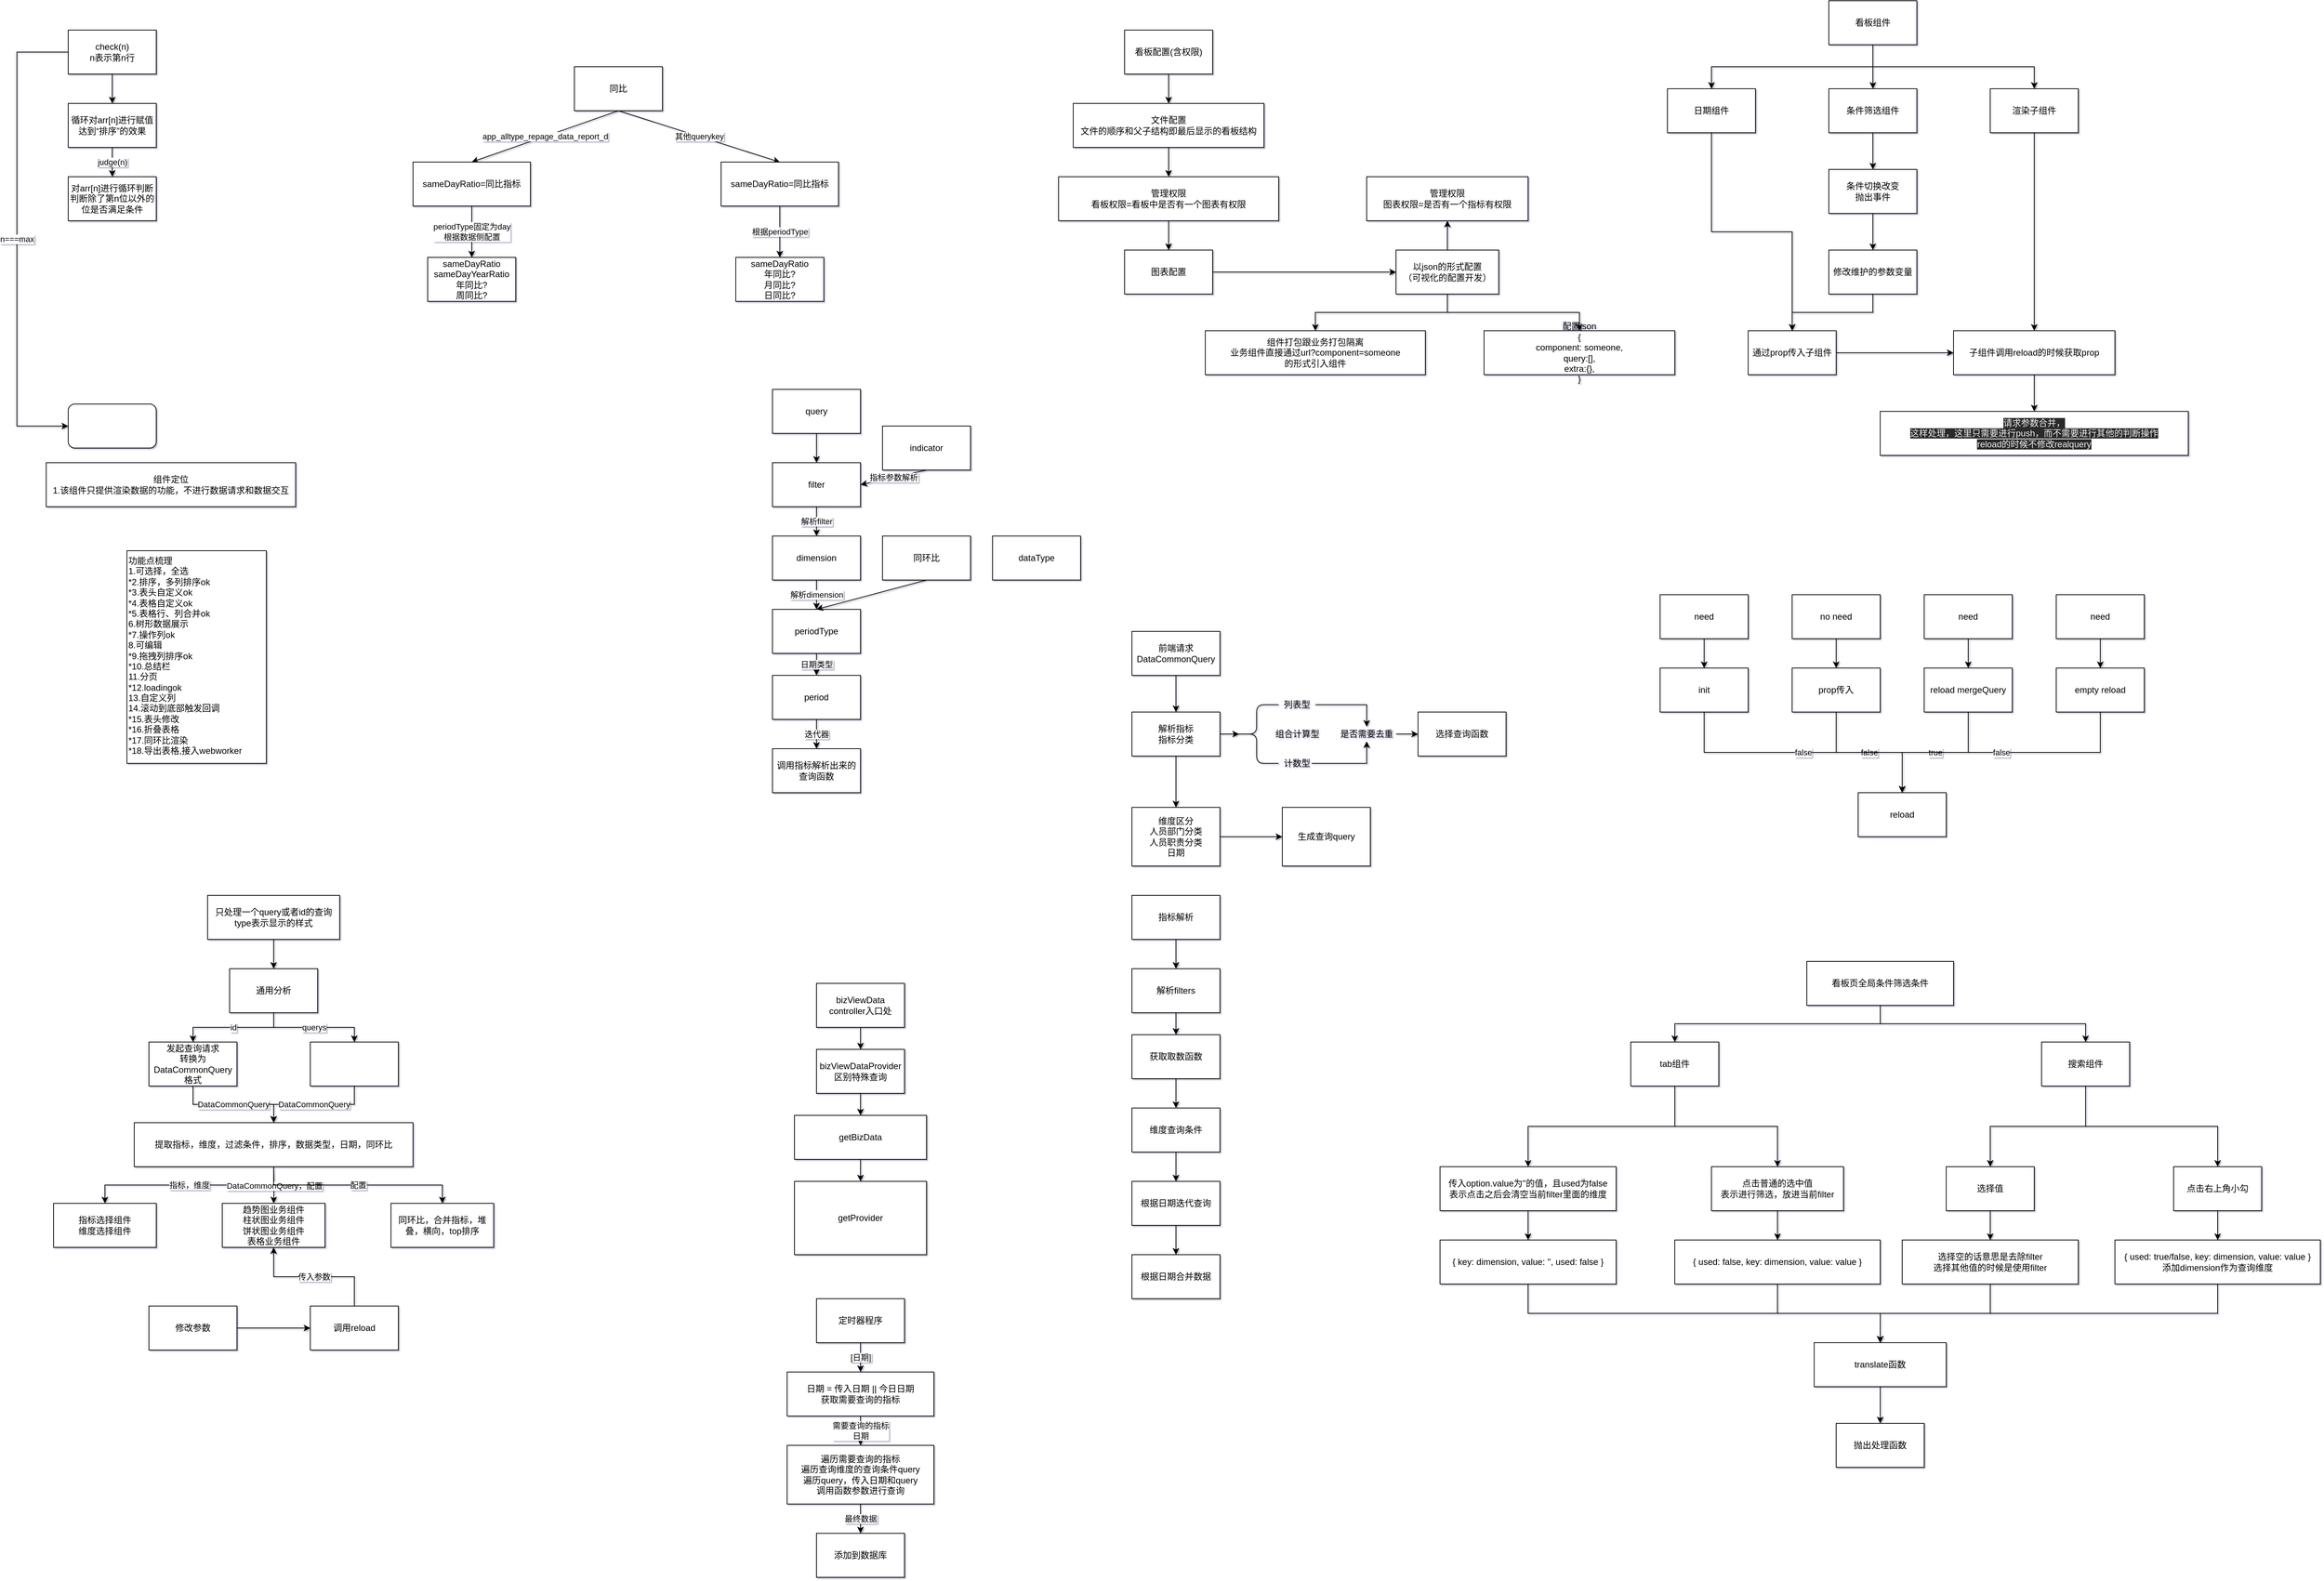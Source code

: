 <mxfile>
    <diagram id="XSrr3ilzR_BgVibGlaGw" name="第 1 页">
        <mxGraphModel dx="1051" dy="620" grid="1" gridSize="10" guides="1" tooltips="1" connect="1" arrows="1" fold="1" page="1" pageScale="1" pageWidth="3300" pageHeight="2339" math="0" shadow="1">
            <root>
                <mxCell id="0"/>
                <mxCell id="1" parent="0"/>
                <mxCell id="8" value="组件定位&lt;br&gt;1.该组件只提供渲染数据的功能，不进行数据请求和数据交互&lt;br&gt;" style="whiteSpace=wrap;html=1;" parent="1" vertex="1">
                    <mxGeometry x="120" y="680" width="340" height="60" as="geometry"/>
                </mxCell>
                <mxCell id="13" value="功能点梳理&lt;br&gt;1.可选择，全选&lt;br&gt;*2.排序，多列排序ok&lt;br&gt;*3.表头自定义ok&lt;br&gt;*4.表格自定义ok&lt;br&gt;*5.表格行、列合并ok&lt;br&gt;6.树形数据展示&lt;br&gt;*7.操作列ok&lt;br&gt;8.可编辑&lt;br&gt;*9.拖拽列排序ok&lt;br&gt;*10.总结栏&lt;br&gt;11.分页&lt;br&gt;*12.loadingok&lt;br&gt;13.自定义列&lt;br&gt;14.滚动到底部触发回调&lt;br&gt;*15.表头修改&lt;br&gt;*16.折叠表格&lt;br&gt;*17.同环比渲染&lt;br&gt;*18.导出表格,接入webworker" style="whiteSpace=wrap;html=1;align=left;verticalAlign=top;" parent="1" vertex="1">
                    <mxGeometry x="230" y="800" width="190" height="290" as="geometry"/>
                </mxCell>
                <mxCell id="52" style="edgeStyle=orthogonalEdgeStyle;rounded=0;orthogonalLoop=1;jettySize=auto;html=1;exitX=0.5;exitY=1;exitDx=0;exitDy=0;entryX=0.5;entryY=0;entryDx=0;entryDy=0;" parent="1" source="50" target="51" edge="1">
                    <mxGeometry relative="1" as="geometry"/>
                </mxCell>
                <mxCell id="54" style="edgeStyle=orthogonalEdgeStyle;rounded=0;orthogonalLoop=1;jettySize=auto;html=1;exitX=0.5;exitY=1;exitDx=0;exitDy=0;entryX=0.5;entryY=0;entryDx=0;entryDy=0;" parent="1" source="50" target="53" edge="1">
                    <mxGeometry relative="1" as="geometry"/>
                </mxCell>
                <mxCell id="50" value="看板页全局条件筛选条件" style="rounded=0;whiteSpace=wrap;html=1;" parent="1" vertex="1">
                    <mxGeometry x="2520" y="1360" width="200" height="60" as="geometry"/>
                </mxCell>
                <mxCell id="57" style="edgeStyle=orthogonalEdgeStyle;rounded=0;orthogonalLoop=1;jettySize=auto;html=1;exitX=0.5;exitY=1;exitDx=0;exitDy=0;" parent="1" source="51" target="55" edge="1">
                    <mxGeometry relative="1" as="geometry"/>
                </mxCell>
                <mxCell id="61" style="edgeStyle=orthogonalEdgeStyle;rounded=0;orthogonalLoop=1;jettySize=auto;html=1;exitX=0.5;exitY=1;exitDx=0;exitDy=0;entryX=0.5;entryY=0;entryDx=0;entryDy=0;" parent="1" source="51" target="60" edge="1">
                    <mxGeometry relative="1" as="geometry"/>
                </mxCell>
                <mxCell id="51" value="tab组件" style="rounded=0;whiteSpace=wrap;html=1;" parent="1" vertex="1">
                    <mxGeometry x="2280" y="1470" width="120" height="60" as="geometry"/>
                </mxCell>
                <mxCell id="79" style="edgeStyle=orthogonalEdgeStyle;rounded=0;orthogonalLoop=1;jettySize=auto;html=1;exitX=0.5;exitY=1;exitDx=0;exitDy=0;" parent="1" source="53" target="78" edge="1">
                    <mxGeometry relative="1" as="geometry"/>
                </mxCell>
                <mxCell id="85" style="edgeStyle=orthogonalEdgeStyle;rounded=0;orthogonalLoop=1;jettySize=auto;html=1;exitX=0.5;exitY=1;exitDx=0;exitDy=0;entryX=0.5;entryY=0;entryDx=0;entryDy=0;" parent="1" source="53" target="84" edge="1">
                    <mxGeometry relative="1" as="geometry"/>
                </mxCell>
                <mxCell id="53" value="搜索组件" style="rounded=0;whiteSpace=wrap;html=1;" parent="1" vertex="1">
                    <mxGeometry x="2840" y="1470" width="120" height="60" as="geometry"/>
                </mxCell>
                <mxCell id="59" style="edgeStyle=orthogonalEdgeStyle;rounded=0;orthogonalLoop=1;jettySize=auto;html=1;exitX=0.5;exitY=1;exitDx=0;exitDy=0;entryX=0.5;entryY=0;entryDx=0;entryDy=0;" parent="1" source="55" target="58" edge="1">
                    <mxGeometry relative="1" as="geometry"/>
                </mxCell>
                <mxCell id="55" value="传入option.value为''的值，且used为false&lt;br&gt;表示点击之后会清空当前filter里面的维度" style="rounded=0;whiteSpace=wrap;html=1;" parent="1" vertex="1">
                    <mxGeometry x="2020" y="1640" width="240" height="60" as="geometry"/>
                </mxCell>
                <mxCell id="68" style="edgeStyle=orthogonalEdgeStyle;rounded=0;orthogonalLoop=1;jettySize=auto;html=1;exitX=0.5;exitY=1;exitDx=0;exitDy=0;entryX=0.5;entryY=0;entryDx=0;entryDy=0;" parent="1" source="58" target="66" edge="1">
                    <mxGeometry relative="1" as="geometry"/>
                </mxCell>
                <mxCell id="58" value="{ key: dimension, value: '', used: false }" style="rounded=0;whiteSpace=wrap;html=1;" parent="1" vertex="1">
                    <mxGeometry x="2020" y="1740" width="240" height="60" as="geometry"/>
                </mxCell>
                <mxCell id="64" style="edgeStyle=orthogonalEdgeStyle;rounded=0;orthogonalLoop=1;jettySize=auto;html=1;exitX=0.5;exitY=1;exitDx=0;exitDy=0;entryX=0.5;entryY=0;entryDx=0;entryDy=0;" parent="1" source="60" target="63" edge="1">
                    <mxGeometry relative="1" as="geometry"/>
                </mxCell>
                <mxCell id="60" value="点击普通的选中值&lt;br&gt;表示进行筛选，放进当前filter" style="rounded=0;whiteSpace=wrap;html=1;" parent="1" vertex="1">
                    <mxGeometry x="2390" y="1640" width="180" height="60" as="geometry"/>
                </mxCell>
                <mxCell id="67" style="edgeStyle=orthogonalEdgeStyle;rounded=0;orthogonalLoop=1;jettySize=auto;html=1;exitX=0.5;exitY=1;exitDx=0;exitDy=0;entryX=0.5;entryY=0;entryDx=0;entryDy=0;" parent="1" source="63" target="66" edge="1">
                    <mxGeometry relative="1" as="geometry"/>
                </mxCell>
                <mxCell id="63" value="{ used: false, key: dimension, value: value }" style="rounded=0;whiteSpace=wrap;html=1;" parent="1" vertex="1">
                    <mxGeometry x="2340" y="1740" width="280" height="60" as="geometry"/>
                </mxCell>
                <mxCell id="70" style="edgeStyle=orthogonalEdgeStyle;rounded=0;orthogonalLoop=1;jettySize=auto;html=1;exitX=0.5;exitY=1;exitDx=0;exitDy=0;entryX=0.5;entryY=0;entryDx=0;entryDy=0;" parent="1" source="66" target="91" edge="1">
                    <mxGeometry relative="1" as="geometry">
                        <mxPoint x="2620.0" y="1980" as="targetPoint"/>
                    </mxGeometry>
                </mxCell>
                <mxCell id="66" value="translate函数" style="rounded=0;whiteSpace=wrap;html=1;" parent="1" vertex="1">
                    <mxGeometry x="2530" y="1880" width="180" height="60" as="geometry"/>
                </mxCell>
                <mxCell id="83" style="edgeStyle=orthogonalEdgeStyle;rounded=0;orthogonalLoop=1;jettySize=auto;html=1;exitX=0.5;exitY=1;exitDx=0;exitDy=0;entryX=0.5;entryY=0;entryDx=0;entryDy=0;" parent="1" source="78" target="80" edge="1">
                    <mxGeometry relative="1" as="geometry"/>
                </mxCell>
                <mxCell id="78" value="点击右上角小勾" style="rounded=0;whiteSpace=wrap;html=1;" parent="1" vertex="1">
                    <mxGeometry x="3020" y="1640" width="120" height="60" as="geometry"/>
                </mxCell>
                <mxCell id="82" style="edgeStyle=orthogonalEdgeStyle;rounded=0;orthogonalLoop=1;jettySize=auto;html=1;exitX=0.5;exitY=1;exitDx=0;exitDy=0;entryX=0.5;entryY=0;entryDx=0;entryDy=0;" parent="1" source="80" target="66" edge="1">
                    <mxGeometry relative="1" as="geometry"/>
                </mxCell>
                <mxCell id="80" value="{ used: true/false, key: dimension, value: value }&lt;br&gt;添加dimension作为查询维度" style="rounded=0;whiteSpace=wrap;html=1;" parent="1" vertex="1">
                    <mxGeometry x="2940" y="1740" width="280" height="60" as="geometry"/>
                </mxCell>
                <mxCell id="87" style="edgeStyle=orthogonalEdgeStyle;rounded=0;orthogonalLoop=1;jettySize=auto;html=1;exitX=0.5;exitY=1;exitDx=0;exitDy=0;entryX=0.5;entryY=0;entryDx=0;entryDy=0;" parent="1" source="84" target="86" edge="1">
                    <mxGeometry relative="1" as="geometry"/>
                </mxCell>
                <mxCell id="84" value="选择值" style="rounded=0;whiteSpace=wrap;html=1;" parent="1" vertex="1">
                    <mxGeometry x="2710" y="1640" width="120" height="60" as="geometry"/>
                </mxCell>
                <mxCell id="88" style="edgeStyle=orthogonalEdgeStyle;rounded=0;orthogonalLoop=1;jettySize=auto;html=1;exitX=0.5;exitY=1;exitDx=0;exitDy=0;entryX=0.5;entryY=0;entryDx=0;entryDy=0;" parent="1" source="86" target="66" edge="1">
                    <mxGeometry relative="1" as="geometry"/>
                </mxCell>
                <mxCell id="86" value="选择空的话意思是去除filter&lt;br&gt;选择其他值的时候是使用filter" style="rounded=0;whiteSpace=wrap;html=1;" parent="1" vertex="1">
                    <mxGeometry x="2650" y="1740" width="240" height="60" as="geometry"/>
                </mxCell>
                <mxCell id="91" value="抛出处理函数" style="rounded=0;whiteSpace=wrap;html=1;" parent="1" vertex="1">
                    <mxGeometry x="2560" y="1990" width="120" height="60" as="geometry"/>
                </mxCell>
                <mxCell id="94" style="edgeStyle=orthogonalEdgeStyle;rounded=0;orthogonalLoop=1;jettySize=auto;html=1;exitX=0.5;exitY=1;exitDx=0;exitDy=0;entryX=0.5;entryY=0;entryDx=0;entryDy=0;" parent="1" source="92" target="93" edge="1">
                    <mxGeometry relative="1" as="geometry"/>
                </mxCell>
                <mxCell id="96" style="edgeStyle=orthogonalEdgeStyle;rounded=0;orthogonalLoop=1;jettySize=auto;html=1;exitX=0.5;exitY=1;exitDx=0;exitDy=0;entryX=0.5;entryY=0;entryDx=0;entryDy=0;" parent="1" source="92" target="95" edge="1">
                    <mxGeometry relative="1" as="geometry"/>
                </mxCell>
                <mxCell id="98" style="edgeStyle=orthogonalEdgeStyle;rounded=0;orthogonalLoop=1;jettySize=auto;html=1;exitX=0.5;exitY=1;exitDx=0;exitDy=0;entryX=0.5;entryY=0;entryDx=0;entryDy=0;" parent="1" source="92" target="97" edge="1">
                    <mxGeometry relative="1" as="geometry"/>
                </mxCell>
                <mxCell id="92" value="看板组件" style="rounded=0;whiteSpace=wrap;html=1;" parent="1" vertex="1">
                    <mxGeometry x="2550" y="50" width="120" height="60" as="geometry"/>
                </mxCell>
                <mxCell id="100" style="edgeStyle=orthogonalEdgeStyle;rounded=0;orthogonalLoop=1;jettySize=auto;html=1;exitX=0.5;exitY=1;exitDx=0;exitDy=0;entryX=0.5;entryY=0;entryDx=0;entryDy=0;" parent="1" source="93" target="99" edge="1">
                    <mxGeometry relative="1" as="geometry"/>
                </mxCell>
                <mxCell id="93" value="条件筛选组件" style="rounded=0;whiteSpace=wrap;html=1;" parent="1" vertex="1">
                    <mxGeometry x="2550" y="170" width="120" height="60" as="geometry"/>
                </mxCell>
                <mxCell id="110" style="edgeStyle=orthogonalEdgeStyle;rounded=0;orthogonalLoop=1;jettySize=auto;html=1;exitX=0.5;exitY=1;exitDx=0;exitDy=0;entryX=0.5;entryY=0;entryDx=0;entryDy=0;" parent="1" source="95" target="109" edge="1">
                    <mxGeometry relative="1" as="geometry"/>
                </mxCell>
                <mxCell id="95" value="渲染子组件" style="rounded=0;whiteSpace=wrap;html=1;" parent="1" vertex="1">
                    <mxGeometry x="2770" y="170" width="120" height="60" as="geometry"/>
                </mxCell>
                <mxCell id="104" style="edgeStyle=orthogonalEdgeStyle;rounded=0;orthogonalLoop=1;jettySize=auto;html=1;exitX=0.5;exitY=1;exitDx=0;exitDy=0;entryX=0.5;entryY=0;entryDx=0;entryDy=0;" parent="1" source="97" target="103" edge="1">
                    <mxGeometry relative="1" as="geometry"/>
                </mxCell>
                <mxCell id="97" value="日期组件" style="rounded=0;whiteSpace=wrap;html=1;" parent="1" vertex="1">
                    <mxGeometry x="2330" y="170" width="120" height="60" as="geometry"/>
                </mxCell>
                <mxCell id="102" style="edgeStyle=orthogonalEdgeStyle;rounded=0;orthogonalLoop=1;jettySize=auto;html=1;exitX=0.5;exitY=1;exitDx=0;exitDy=0;entryX=0.5;entryY=0;entryDx=0;entryDy=0;" parent="1" source="99" target="101" edge="1">
                    <mxGeometry relative="1" as="geometry"/>
                </mxCell>
                <mxCell id="99" value="条件切换改变&lt;br&gt;抛出事件" style="rounded=0;whiteSpace=wrap;html=1;" parent="1" vertex="1">
                    <mxGeometry x="2550" y="280" width="120" height="60" as="geometry"/>
                </mxCell>
                <mxCell id="106" style="edgeStyle=orthogonalEdgeStyle;rounded=0;orthogonalLoop=1;jettySize=auto;html=1;exitX=0.5;exitY=1;exitDx=0;exitDy=0;" parent="1" source="101" target="103" edge="1">
                    <mxGeometry relative="1" as="geometry"/>
                </mxCell>
                <mxCell id="101" value="修改维护的参数变量&lt;br&gt;" style="rounded=0;whiteSpace=wrap;html=1;" parent="1" vertex="1">
                    <mxGeometry x="2550" y="390" width="120" height="60" as="geometry"/>
                </mxCell>
                <mxCell id="111" style="edgeStyle=orthogonalEdgeStyle;rounded=0;orthogonalLoop=1;jettySize=auto;html=1;exitX=1;exitY=0.5;exitDx=0;exitDy=0;entryX=0;entryY=0.5;entryDx=0;entryDy=0;" parent="1" source="103" target="109" edge="1">
                    <mxGeometry relative="1" as="geometry"/>
                </mxCell>
                <mxCell id="103" value="通过prop传入子组件" style="rounded=0;whiteSpace=wrap;html=1;" parent="1" vertex="1">
                    <mxGeometry x="2440" y="500" width="120" height="60" as="geometry"/>
                </mxCell>
                <mxCell id="113" style="edgeStyle=orthogonalEdgeStyle;rounded=0;orthogonalLoop=1;jettySize=auto;html=1;exitX=0.5;exitY=1;exitDx=0;exitDy=0;" parent="1" source="109" target="112" edge="1">
                    <mxGeometry relative="1" as="geometry"/>
                </mxCell>
                <mxCell id="109" value="子组件调用reload的时候获取prop" style="rounded=0;whiteSpace=wrap;html=1;" parent="1" vertex="1">
                    <mxGeometry x="2720" y="500" width="220" height="60" as="geometry"/>
                </mxCell>
                <mxCell id="112" value="&lt;span style=&quot;color: rgb(240 , 240 , 240) ; font-family: &amp;#34;helvetica&amp;#34; ; font-size: 12px ; font-style: normal ; font-weight: 400 ; letter-spacing: normal ; text-align: center ; text-indent: 0px ; text-transform: none ; word-spacing: 0px ; background-color: rgb(42 , 42 , 42) ; display: inline ; float: none&quot;&gt;请求参数合并，&lt;br&gt;这样处理，这里只需要进行push，而不需要进行其他的判断操作&lt;br&gt;reload的时候不修改realquery&lt;/span&gt;" style="rounded=0;whiteSpace=wrap;html=1;" parent="1" vertex="1">
                    <mxGeometry x="2620" y="610" width="420" height="60" as="geometry"/>
                </mxCell>
                <mxCell id="120" value="false" style="edgeStyle=orthogonalEdgeStyle;rounded=0;orthogonalLoop=1;jettySize=auto;html=1;exitX=0.5;exitY=1;exitDx=0;exitDy=0;entryX=0.5;entryY=0;entryDx=0;entryDy=0;" parent="1" source="114" target="118" edge="1">
                    <mxGeometry relative="1" as="geometry"/>
                </mxCell>
                <mxCell id="114" value="prop传入" style="rounded=0;whiteSpace=wrap;html=1;" parent="1" vertex="1">
                    <mxGeometry x="2500" y="960" width="120" height="60" as="geometry"/>
                </mxCell>
                <mxCell id="121" value="true" style="edgeStyle=orthogonalEdgeStyle;rounded=0;orthogonalLoop=1;jettySize=auto;html=1;exitX=0.5;exitY=1;exitDx=0;exitDy=0;entryX=0.5;entryY=0;entryDx=0;entryDy=0;" parent="1" source="115" target="118" edge="1">
                    <mxGeometry relative="1" as="geometry"/>
                </mxCell>
                <mxCell id="115" value="reload mergeQuery" style="rounded=0;whiteSpace=wrap;html=1;" parent="1" vertex="1">
                    <mxGeometry x="2680" y="960" width="120" height="60" as="geometry"/>
                </mxCell>
                <mxCell id="119" value="false" style="edgeStyle=orthogonalEdgeStyle;rounded=0;orthogonalLoop=1;jettySize=auto;html=1;exitX=0.5;exitY=1;exitDx=0;exitDy=0;entryX=0.5;entryY=0;entryDx=0;entryDy=0;" parent="1" source="116" target="118" edge="1">
                    <mxGeometry relative="1" as="geometry"/>
                </mxCell>
                <mxCell id="116" value="init" style="rounded=0;whiteSpace=wrap;html=1;" parent="1" vertex="1">
                    <mxGeometry x="2320" y="960" width="120" height="60" as="geometry"/>
                </mxCell>
                <mxCell id="122" value="false" style="edgeStyle=orthogonalEdgeStyle;rounded=0;orthogonalLoop=1;jettySize=auto;html=1;exitX=0.5;exitY=1;exitDx=0;exitDy=0;entryX=0.5;entryY=0;entryDx=0;entryDy=0;" parent="1" source="117" target="118" edge="1">
                    <mxGeometry relative="1" as="geometry"/>
                </mxCell>
                <mxCell id="117" value="empty reload" style="rounded=0;whiteSpace=wrap;html=1;" parent="1" vertex="1">
                    <mxGeometry x="2860" y="960" width="120" height="60" as="geometry"/>
                </mxCell>
                <mxCell id="118" value="reload" style="rounded=0;whiteSpace=wrap;html=1;" parent="1" vertex="1">
                    <mxGeometry x="2590" y="1130" width="120" height="60" as="geometry"/>
                </mxCell>
                <mxCell id="124" style="edgeStyle=orthogonalEdgeStyle;rounded=0;orthogonalLoop=1;jettySize=auto;html=1;exitX=0.5;exitY=1;exitDx=0;exitDy=0;entryX=0.5;entryY=0;entryDx=0;entryDy=0;" parent="1" source="123" target="116" edge="1">
                    <mxGeometry relative="1" as="geometry"/>
                </mxCell>
                <mxCell id="123" value="need" style="rounded=0;whiteSpace=wrap;html=1;" parent="1" vertex="1">
                    <mxGeometry x="2320" y="860" width="120" height="60" as="geometry"/>
                </mxCell>
                <mxCell id="126" style="edgeStyle=orthogonalEdgeStyle;rounded=0;orthogonalLoop=1;jettySize=auto;html=1;exitX=0.5;exitY=1;exitDx=0;exitDy=0;entryX=0.5;entryY=0;entryDx=0;entryDy=0;" parent="1" source="125" target="114" edge="1">
                    <mxGeometry relative="1" as="geometry"/>
                </mxCell>
                <mxCell id="125" value="no need" style="rounded=0;whiteSpace=wrap;html=1;" parent="1" vertex="1">
                    <mxGeometry x="2500" y="860" width="120" height="60" as="geometry"/>
                </mxCell>
                <mxCell id="128" style="edgeStyle=orthogonalEdgeStyle;rounded=0;orthogonalLoop=1;jettySize=auto;html=1;exitX=0.5;exitY=1;exitDx=0;exitDy=0;entryX=0.5;entryY=0;entryDx=0;entryDy=0;" parent="1" source="127" target="115" edge="1">
                    <mxGeometry relative="1" as="geometry"/>
                </mxCell>
                <mxCell id="127" value="need" style="rounded=0;whiteSpace=wrap;html=1;" parent="1" vertex="1">
                    <mxGeometry x="2680" y="860" width="120" height="60" as="geometry"/>
                </mxCell>
                <mxCell id="130" style="edgeStyle=orthogonalEdgeStyle;rounded=0;orthogonalLoop=1;jettySize=auto;html=1;exitX=0.5;exitY=1;exitDx=0;exitDy=0;entryX=0.5;entryY=0;entryDx=0;entryDy=0;" parent="1" source="129" target="117" edge="1">
                    <mxGeometry relative="1" as="geometry"/>
                </mxCell>
                <mxCell id="129" value="need" style="rounded=0;whiteSpace=wrap;html=1;" parent="1" vertex="1">
                    <mxGeometry x="2860" y="860" width="120" height="60" as="geometry"/>
                </mxCell>
                <mxCell id="137" value="n===max" style="edgeStyle=orthogonalEdgeStyle;rounded=0;orthogonalLoop=1;jettySize=auto;html=1;exitX=0;exitY=0.5;exitDx=0;exitDy=0;entryX=0;entryY=0.5;entryDx=0;entryDy=0;" parent="1" source="131" target="134" edge="1">
                    <mxGeometry relative="1" as="geometry">
                        <Array as="points">
                            <mxPoint x="80" y="120"/>
                            <mxPoint x="80" y="630"/>
                        </Array>
                    </mxGeometry>
                </mxCell>
                <mxCell id="138" style="edgeStyle=orthogonalEdgeStyle;rounded=0;orthogonalLoop=1;jettySize=auto;html=1;exitX=0.5;exitY=1;exitDx=0;exitDy=0;entryX=0.5;entryY=0;entryDx=0;entryDy=0;" parent="1" source="131" target="132" edge="1">
                    <mxGeometry relative="1" as="geometry"/>
                </mxCell>
                <mxCell id="131" value="check(n)&lt;br&gt;n表示第n行" style="rounded=0;whiteSpace=wrap;html=1;" parent="1" vertex="1">
                    <mxGeometry x="150" y="90" width="120" height="60" as="geometry"/>
                </mxCell>
                <mxCell id="141" value="judge(n)" style="edgeStyle=orthogonalEdgeStyle;rounded=0;orthogonalLoop=1;jettySize=auto;html=1;exitX=0.5;exitY=1;exitDx=0;exitDy=0;entryX=0.5;entryY=0;entryDx=0;entryDy=0;" parent="1" source="132" target="140" edge="1">
                    <mxGeometry relative="1" as="geometry"/>
                </mxCell>
                <mxCell id="132" value="循环对arr[n]进行赋值达到“排序”的效果" style="rounded=0;whiteSpace=wrap;html=1;" parent="1" vertex="1">
                    <mxGeometry x="150" y="190" width="120" height="60" as="geometry"/>
                </mxCell>
                <mxCell id="134" value="" style="rounded=1;whiteSpace=wrap;html=1;" parent="1" vertex="1">
                    <mxGeometry x="150" y="600" width="120" height="60" as="geometry"/>
                </mxCell>
                <mxCell id="140" value="对arr[n]进行循环判断&lt;br&gt;判断除了第n位以外的位是否满足条件" style="rounded=0;whiteSpace=wrap;html=1;" parent="1" vertex="1">
                    <mxGeometry x="150" y="290" width="120" height="60" as="geometry"/>
                </mxCell>
                <mxCell id="152" style="edgeStyle=orthogonalEdgeStyle;rounded=0;orthogonalLoop=1;jettySize=auto;html=1;exitX=0.5;exitY=1;exitDx=0;exitDy=0;entryX=0.5;entryY=0;entryDx=0;entryDy=0;" parent="1" source="150" target="151" edge="1">
                    <mxGeometry relative="1" as="geometry"/>
                </mxCell>
                <mxCell id="150" value="看板配置(含权限)" style="rounded=0;whiteSpace=wrap;html=1;" parent="1" vertex="1">
                    <mxGeometry x="1590" y="90" width="120" height="60" as="geometry"/>
                </mxCell>
                <mxCell id="154" style="edgeStyle=orthogonalEdgeStyle;rounded=0;orthogonalLoop=1;jettySize=auto;html=1;exitX=0.5;exitY=1;exitDx=0;exitDy=0;" parent="1" source="151" target="153" edge="1">
                    <mxGeometry relative="1" as="geometry"/>
                </mxCell>
                <mxCell id="151" value="文件配置&lt;br&gt;文件的顺序和父子结构即最后显示的看板结构" style="rounded=0;whiteSpace=wrap;html=1;" parent="1" vertex="1">
                    <mxGeometry x="1520" y="190" width="260" height="60" as="geometry"/>
                </mxCell>
                <mxCell id="157" style="edgeStyle=orthogonalEdgeStyle;rounded=0;orthogonalLoop=1;jettySize=auto;html=1;exitX=0.5;exitY=1;exitDx=0;exitDy=0;entryX=0.5;entryY=0;entryDx=0;entryDy=0;" parent="1" source="153" target="156" edge="1">
                    <mxGeometry relative="1" as="geometry"/>
                </mxCell>
                <mxCell id="153" value="管理权限&lt;br&gt;看板权限=看板中是否有一个图表有权限" style="rounded=0;whiteSpace=wrap;html=1;" parent="1" vertex="1">
                    <mxGeometry x="1500" y="290" width="300" height="60" as="geometry"/>
                </mxCell>
                <mxCell id="159" style="edgeStyle=orthogonalEdgeStyle;rounded=0;orthogonalLoop=1;jettySize=auto;html=1;exitX=1;exitY=0.5;exitDx=0;exitDy=0;entryX=0;entryY=0.5;entryDx=0;entryDy=0;" parent="1" source="156" target="158" edge="1">
                    <mxGeometry relative="1" as="geometry"/>
                </mxCell>
                <mxCell id="156" value="图表配置" style="rounded=0;whiteSpace=wrap;html=1;" parent="1" vertex="1">
                    <mxGeometry x="1590" y="390" width="120" height="60" as="geometry"/>
                </mxCell>
                <mxCell id="162" style="edgeStyle=orthogonalEdgeStyle;rounded=0;orthogonalLoop=1;jettySize=auto;html=1;exitX=0.5;exitY=0;exitDx=0;exitDy=0;entryX=0.5;entryY=1;entryDx=0;entryDy=0;" parent="1" source="158" target="161" edge="1">
                    <mxGeometry relative="1" as="geometry"/>
                </mxCell>
                <mxCell id="164" style="edgeStyle=orthogonalEdgeStyle;rounded=0;orthogonalLoop=1;jettySize=auto;html=1;exitX=0.5;exitY=1;exitDx=0;exitDy=0;entryX=0.5;entryY=0;entryDx=0;entryDy=0;" parent="1" source="158" target="163" edge="1">
                    <mxGeometry relative="1" as="geometry"/>
                </mxCell>
                <mxCell id="166" style="edgeStyle=orthogonalEdgeStyle;rounded=0;orthogonalLoop=1;jettySize=auto;html=1;exitX=0.5;exitY=1;exitDx=0;exitDy=0;entryX=0.5;entryY=0;entryDx=0;entryDy=0;" parent="1" source="158" target="165" edge="1">
                    <mxGeometry relative="1" as="geometry"/>
                </mxCell>
                <mxCell id="158" value="以json的形式配置&lt;br&gt;（可视化的配置开发）" style="rounded=0;whiteSpace=wrap;html=1;" parent="1" vertex="1">
                    <mxGeometry x="1960" y="390" width="140" height="60" as="geometry"/>
                </mxCell>
                <mxCell id="161" value="管理权限&lt;br&gt;图表权限=是否有一个指标有权限" style="rounded=0;whiteSpace=wrap;html=1;" parent="1" vertex="1">
                    <mxGeometry x="1920" y="290" width="220" height="60" as="geometry"/>
                </mxCell>
                <mxCell id="163" value="组件打包跟业务打包隔离&lt;br&gt;业务组件直接通过url?component=someone&lt;br&gt;的形式引入组件" style="rounded=0;whiteSpace=wrap;html=1;" parent="1" vertex="1">
                    <mxGeometry x="1700" y="500" width="300" height="60" as="geometry"/>
                </mxCell>
                <mxCell id="165" value="配置json&lt;br&gt;{&lt;br&gt;component: someone,&lt;br&gt;query:[],&lt;br&gt;extra:{},&lt;br&gt;}" style="rounded=0;whiteSpace=wrap;html=1;" parent="1" vertex="1">
                    <mxGeometry x="2080" y="500" width="260" height="60" as="geometry"/>
                </mxCell>
                <mxCell id="169" style="edgeStyle=orthogonalEdgeStyle;rounded=0;orthogonalLoop=1;jettySize=auto;html=1;exitX=0.5;exitY=1;exitDx=0;exitDy=0;entryX=0.5;entryY=0;entryDx=0;entryDy=0;" parent="1" source="167" target="168" edge="1">
                    <mxGeometry relative="1" as="geometry"/>
                </mxCell>
                <mxCell id="167" value="前端请求&lt;br&gt;DataCommonQuery" style="rounded=0;whiteSpace=wrap;html=1;" parent="1" vertex="1">
                    <mxGeometry x="1600" y="910" width="120" height="60" as="geometry"/>
                </mxCell>
                <mxCell id="171" style="edgeStyle=orthogonalEdgeStyle;rounded=0;orthogonalLoop=1;jettySize=auto;html=1;exitX=1;exitY=0.5;exitDx=0;exitDy=0;entryX=0.1;entryY=0.5;entryDx=0;entryDy=0;entryPerimeter=0;" parent="1" source="168" target="170" edge="1">
                    <mxGeometry relative="1" as="geometry"/>
                </mxCell>
                <mxCell id="186" style="edgeStyle=orthogonalEdgeStyle;rounded=0;orthogonalLoop=1;jettySize=auto;html=1;exitX=0.5;exitY=1;exitDx=0;exitDy=0;entryX=0.5;entryY=0;entryDx=0;entryDy=0;" parent="1" source="168" target="185" edge="1">
                    <mxGeometry relative="1" as="geometry"/>
                </mxCell>
                <mxCell id="168" value="解析指标&lt;br&gt;指标分类" style="rounded=0;whiteSpace=wrap;html=1;" parent="1" vertex="1">
                    <mxGeometry x="1600" y="1020" width="120" height="60" as="geometry"/>
                </mxCell>
                <mxCell id="170" value="" style="shape=curlyBracket;whiteSpace=wrap;html=1;rounded=1;" parent="1" vertex="1">
                    <mxGeometry x="1740" y="1010" width="60" height="80" as="geometry"/>
                </mxCell>
                <mxCell id="176" style="edgeStyle=orthogonalEdgeStyle;rounded=0;orthogonalLoop=1;jettySize=auto;html=1;exitX=1;exitY=0.5;exitDx=0;exitDy=0;entryX=0.5;entryY=0;entryDx=0;entryDy=0;" parent="1" source="172" target="175" edge="1">
                    <mxGeometry relative="1" as="geometry"/>
                </mxCell>
                <mxCell id="172" value="列表型" style="text;html=1;strokeColor=none;fillColor=none;align=center;verticalAlign=middle;whiteSpace=wrap;rounded=0;" parent="1" vertex="1">
                    <mxGeometry x="1800" y="1000" width="50" height="20" as="geometry"/>
                </mxCell>
                <mxCell id="177" style="edgeStyle=orthogonalEdgeStyle;rounded=0;orthogonalLoop=1;jettySize=auto;html=1;exitX=1;exitY=0.5;exitDx=0;exitDy=0;entryX=0.5;entryY=1;entryDx=0;entryDy=0;" parent="1" source="173" target="175" edge="1">
                    <mxGeometry relative="1" as="geometry"/>
                </mxCell>
                <mxCell id="173" value="计数型" style="text;html=1;strokeColor=none;fillColor=none;align=center;verticalAlign=middle;whiteSpace=wrap;rounded=0;" parent="1" vertex="1">
                    <mxGeometry x="1805" y="1080" width="40" height="20" as="geometry"/>
                </mxCell>
                <mxCell id="190" style="edgeStyle=orthogonalEdgeStyle;rounded=0;orthogonalLoop=1;jettySize=auto;html=1;exitX=1;exitY=0.5;exitDx=0;exitDy=0;entryX=0;entryY=0.5;entryDx=0;entryDy=0;" parent="1" source="175" target="189" edge="1">
                    <mxGeometry relative="1" as="geometry"/>
                </mxCell>
                <mxCell id="175" value="是否需要去重" style="text;html=1;strokeColor=none;fillColor=none;align=center;verticalAlign=middle;whiteSpace=wrap;rounded=0;" parent="1" vertex="1">
                    <mxGeometry x="1880" y="1040" width="80" height="20" as="geometry"/>
                </mxCell>
                <mxCell id="178" value="生成查询query" style="rounded=0;whiteSpace=wrap;html=1;" parent="1" vertex="1">
                    <mxGeometry x="1805" y="1150" width="120" height="80" as="geometry"/>
                </mxCell>
                <mxCell id="181" value="组合计算型" style="text;html=1;strokeColor=none;fillColor=none;align=center;verticalAlign=middle;whiteSpace=wrap;rounded=0;" parent="1" vertex="1">
                    <mxGeometry x="1792.5" y="1040" width="65" height="20" as="geometry"/>
                </mxCell>
                <mxCell id="187" style="edgeStyle=orthogonalEdgeStyle;rounded=0;orthogonalLoop=1;jettySize=auto;html=1;exitX=1;exitY=0.5;exitDx=0;exitDy=0;entryX=0;entryY=0.5;entryDx=0;entryDy=0;" parent="1" source="185" target="178" edge="1">
                    <mxGeometry relative="1" as="geometry"/>
                </mxCell>
                <mxCell id="185" value="维度区分&lt;br&gt;人员部门分类&lt;br&gt;人员职责分类&lt;br&gt;日期" style="rounded=0;whiteSpace=wrap;html=1;" parent="1" vertex="1">
                    <mxGeometry x="1600" y="1150" width="120" height="80" as="geometry"/>
                </mxCell>
                <mxCell id="189" value="选择查询函数" style="rounded=0;whiteSpace=wrap;html=1;" parent="1" vertex="1">
                    <mxGeometry x="1990" y="1020" width="120" height="60" as="geometry"/>
                </mxCell>
                <mxCell id="194" style="edgeStyle=orthogonalEdgeStyle;rounded=0;orthogonalLoop=1;jettySize=auto;html=1;exitX=0.5;exitY=1;exitDx=0;exitDy=0;entryX=0.5;entryY=0;entryDx=0;entryDy=0;" parent="1" source="191" target="193" edge="1">
                    <mxGeometry relative="1" as="geometry"/>
                </mxCell>
                <mxCell id="191" value="bizViewData&lt;br&gt;controller入口处" style="rounded=0;whiteSpace=wrap;html=1;" parent="1" vertex="1">
                    <mxGeometry x="1170" y="1390" width="120" height="60" as="geometry"/>
                </mxCell>
                <mxCell id="196" style="edgeStyle=orthogonalEdgeStyle;rounded=0;orthogonalLoop=1;jettySize=auto;html=1;exitX=0.5;exitY=1;exitDx=0;exitDy=0;entryX=0.5;entryY=0;entryDx=0;entryDy=0;" parent="1" source="193" target="195" edge="1">
                    <mxGeometry relative="1" as="geometry"/>
                </mxCell>
                <mxCell id="193" value="bizViewDataProvider&lt;br&gt;区别特殊查询" style="rounded=0;whiteSpace=wrap;html=1;" parent="1" vertex="1">
                    <mxGeometry x="1170" y="1480" width="120" height="60" as="geometry"/>
                </mxCell>
                <mxCell id="199" style="edgeStyle=orthogonalEdgeStyle;rounded=0;orthogonalLoop=1;jettySize=auto;html=1;exitX=0.5;exitY=1;exitDx=0;exitDy=0;entryX=0.5;entryY=0;entryDx=0;entryDy=0;" parent="1" source="195" target="198" edge="1">
                    <mxGeometry relative="1" as="geometry"/>
                </mxCell>
                <mxCell id="195" value="getBizData" style="rounded=0;whiteSpace=wrap;html=1;" parent="1" vertex="1">
                    <mxGeometry x="1140" y="1570" width="180" height="60" as="geometry"/>
                </mxCell>
                <mxCell id="198" value="&lt;span&gt;getProvider&lt;br&gt;&lt;/span&gt;" style="rounded=0;whiteSpace=wrap;html=1;" parent="1" vertex="1">
                    <mxGeometry x="1140" y="1660" width="180" height="100" as="geometry"/>
                </mxCell>
                <mxCell id="202" style="edgeStyle=orthogonalEdgeStyle;rounded=0;orthogonalLoop=1;jettySize=auto;html=1;exitX=0.5;exitY=1;exitDx=0;exitDy=0;entryX=0.5;entryY=0;entryDx=0;entryDy=0;" parent="1" source="200" target="201" edge="1">
                    <mxGeometry relative="1" as="geometry"/>
                </mxCell>
                <mxCell id="200" value="指标解析" style="rounded=0;whiteSpace=wrap;html=1;" parent="1" vertex="1">
                    <mxGeometry x="1600" y="1270" width="120" height="60" as="geometry"/>
                </mxCell>
                <mxCell id="204" style="edgeStyle=orthogonalEdgeStyle;rounded=0;orthogonalLoop=1;jettySize=auto;html=1;exitX=0.5;exitY=1;exitDx=0;exitDy=0;" parent="1" source="201" target="203" edge="1">
                    <mxGeometry relative="1" as="geometry"/>
                </mxCell>
                <mxCell id="201" value="解析filters" style="rounded=0;whiteSpace=wrap;html=1;" parent="1" vertex="1">
                    <mxGeometry x="1600" y="1370" width="120" height="60" as="geometry"/>
                </mxCell>
                <mxCell id="214" style="edgeStyle=orthogonalEdgeStyle;rounded=0;orthogonalLoop=1;jettySize=auto;html=1;exitX=0.5;exitY=1;exitDx=0;exitDy=0;entryX=0.5;entryY=0;entryDx=0;entryDy=0;" parent="1" source="203" target="213" edge="1">
                    <mxGeometry relative="1" as="geometry"/>
                </mxCell>
                <mxCell id="203" value="获取取数函数" style="rounded=0;whiteSpace=wrap;html=1;" parent="1" vertex="1">
                    <mxGeometry x="1600" y="1460" width="120" height="60" as="geometry"/>
                </mxCell>
                <mxCell id="209" style="edgeStyle=orthogonalEdgeStyle;rounded=0;orthogonalLoop=1;jettySize=auto;html=1;exitX=0.5;exitY=1;exitDx=0;exitDy=0;entryX=0.5;entryY=0;entryDx=0;entryDy=0;" parent="1" source="206" target="208" edge="1">
                    <mxGeometry relative="1" as="geometry"/>
                </mxCell>
                <mxCell id="206" value="根据日期迭代查询" style="rounded=0;whiteSpace=wrap;html=1;" parent="1" vertex="1">
                    <mxGeometry x="1600" y="1660" width="120" height="60" as="geometry"/>
                </mxCell>
                <mxCell id="208" value="根据日期合并数据" style="rounded=0;whiteSpace=wrap;html=1;" parent="1" vertex="1">
                    <mxGeometry x="1600" y="1760" width="120" height="60" as="geometry"/>
                </mxCell>
                <mxCell id="215" style="edgeStyle=orthogonalEdgeStyle;rounded=0;orthogonalLoop=1;jettySize=auto;html=1;exitX=0.5;exitY=1;exitDx=0;exitDy=0;entryX=0.5;entryY=0;entryDx=0;entryDy=0;" parent="1" source="213" target="206" edge="1">
                    <mxGeometry relative="1" as="geometry"/>
                </mxCell>
                <mxCell id="213" value="维度查询条件" style="rounded=0;whiteSpace=wrap;html=1;" parent="1" vertex="1">
                    <mxGeometry x="1600" y="1560" width="120" height="60" as="geometry"/>
                </mxCell>
                <mxCell id="233" value="指标，维度" style="edgeStyle=orthogonalEdgeStyle;rounded=0;orthogonalLoop=1;jettySize=auto;html=1;exitX=0.5;exitY=1;exitDx=0;exitDy=0;entryX=0.5;entryY=0;entryDx=0;entryDy=0;" parent="1" source="216" target="232" edge="1">
                    <mxGeometry relative="1" as="geometry"/>
                </mxCell>
                <mxCell id="248" value="DataCommonQuery，配置" style="edgeStyle=orthogonalEdgeStyle;rounded=0;orthogonalLoop=1;jettySize=auto;html=1;exitX=0.5;exitY=1;exitDx=0;exitDy=0;entryX=0.5;entryY=0;entryDx=0;entryDy=0;" parent="1" target="247" edge="1">
                    <mxGeometry relative="1" as="geometry">
                        <mxPoint x="430" y="1640" as="sourcePoint"/>
                        <mxPoint x="430" y="1690" as="targetPoint"/>
                    </mxGeometry>
                </mxCell>
                <mxCell id="251" value="配置" style="edgeStyle=orthogonalEdgeStyle;rounded=0;orthogonalLoop=1;jettySize=auto;html=1;exitX=0.5;exitY=1;exitDx=0;exitDy=0;entryX=0.5;entryY=0;entryDx=0;entryDy=0;" parent="1" source="216" target="250" edge="1">
                    <mxGeometry relative="1" as="geometry"/>
                </mxCell>
                <mxCell id="216" value="提取指标，维度，过滤条件，排序，数据类型，日期，同环比" style="rounded=0;whiteSpace=wrap;html=1;" parent="1" vertex="1">
                    <mxGeometry x="240" y="1580" width="380" height="60" as="geometry"/>
                </mxCell>
                <mxCell id="232" value="指标选择组件&lt;br&gt;维度选择组件" style="rounded=0;whiteSpace=wrap;html=1;" parent="1" vertex="1">
                    <mxGeometry x="130" y="1690" width="140" height="60" as="geometry"/>
                </mxCell>
                <mxCell id="241" value="[日期]" style="edgeStyle=orthogonalEdgeStyle;rounded=0;orthogonalLoop=1;jettySize=auto;html=1;exitX=0.5;exitY=1;exitDx=0;exitDy=0;" parent="1" source="236" target="237" edge="1">
                    <mxGeometry relative="1" as="geometry"/>
                </mxCell>
                <mxCell id="236" value="定时器程序" style="rounded=0;whiteSpace=wrap;html=1;" parent="1" vertex="1">
                    <mxGeometry x="1170" y="1820" width="120" height="60" as="geometry"/>
                </mxCell>
                <mxCell id="240" value="需要查询的指标&lt;br&gt;日期" style="edgeStyle=orthogonalEdgeStyle;rounded=0;orthogonalLoop=1;jettySize=auto;html=1;exitX=0.5;exitY=1;exitDx=0;exitDy=0;entryX=0.5;entryY=0;entryDx=0;entryDy=0;" parent="1" source="237" target="239" edge="1">
                    <mxGeometry relative="1" as="geometry"/>
                </mxCell>
                <mxCell id="237" value="日期 = 传入日期 || 今日日期&lt;br&gt;获取需要查询的指标" style="rounded=0;whiteSpace=wrap;html=1;" parent="1" vertex="1">
                    <mxGeometry x="1130" y="1920" width="200" height="60" as="geometry"/>
                </mxCell>
                <mxCell id="243" value="最终数据" style="edgeStyle=orthogonalEdgeStyle;rounded=0;orthogonalLoop=1;jettySize=auto;html=1;exitX=0.5;exitY=1;exitDx=0;exitDy=0;entryX=0.5;entryY=0;entryDx=0;entryDy=0;" parent="1" source="239" target="242" edge="1">
                    <mxGeometry relative="1" as="geometry"/>
                </mxCell>
                <mxCell id="239" value="遍历需要查询的指标&lt;br&gt;遍历查询维度的查询条件query&lt;br&gt;遍历query，传入日期和query&lt;br&gt;调用函数参数进行查询" style="rounded=0;whiteSpace=wrap;html=1;" parent="1" vertex="1">
                    <mxGeometry x="1130" y="2020" width="200" height="80" as="geometry"/>
                </mxCell>
                <mxCell id="242" value="添加到数据库" style="rounded=0;whiteSpace=wrap;html=1;" parent="1" vertex="1">
                    <mxGeometry x="1170" y="2140" width="120" height="60" as="geometry"/>
                </mxCell>
                <mxCell id="247" value="趋势图业务组件&lt;br&gt;柱状图业务组件&lt;br&gt;饼状图业务组件&lt;br&gt;表格业务组件" style="rounded=0;whiteSpace=wrap;html=1;" parent="1" vertex="1">
                    <mxGeometry x="360" y="1690" width="140" height="60" as="geometry"/>
                </mxCell>
                <mxCell id="250" value="同环比，合并指标，堆叠，横向，top排序" style="rounded=0;whiteSpace=wrap;html=1;" parent="1" vertex="1">
                    <mxGeometry x="590" y="1690" width="140" height="60" as="geometry"/>
                </mxCell>
                <mxCell id="255" value="id" style="edgeStyle=orthogonalEdgeStyle;rounded=0;orthogonalLoop=1;jettySize=auto;html=1;exitX=0.5;exitY=1;exitDx=0;exitDy=0;entryX=0.5;entryY=0;entryDx=0;entryDy=0;" parent="1" source="253" target="254" edge="1">
                    <mxGeometry relative="1" as="geometry"/>
                </mxCell>
                <mxCell id="257" value="querys" style="edgeStyle=orthogonalEdgeStyle;rounded=0;orthogonalLoop=1;jettySize=auto;html=1;exitX=0.5;exitY=1;exitDx=0;exitDy=0;" parent="1" source="253" target="256" edge="1">
                    <mxGeometry relative="1" as="geometry"/>
                </mxCell>
                <mxCell id="253" value="通用分析" style="rounded=0;whiteSpace=wrap;html=1;" parent="1" vertex="1">
                    <mxGeometry x="370" y="1370" width="120" height="60" as="geometry"/>
                </mxCell>
                <mxCell id="259" value="DataCommonQuery" style="edgeStyle=orthogonalEdgeStyle;rounded=0;orthogonalLoop=1;jettySize=auto;html=1;exitX=0.5;exitY=1;exitDx=0;exitDy=0;" parent="1" source="254" target="216" edge="1">
                    <mxGeometry relative="1" as="geometry"/>
                </mxCell>
                <mxCell id="254" value="发起查询请求&lt;br&gt;转换为DataCommonQuery格式" style="rounded=0;whiteSpace=wrap;html=1;" parent="1" vertex="1">
                    <mxGeometry x="260" y="1470" width="120" height="60" as="geometry"/>
                </mxCell>
                <mxCell id="258" value="DataCommonQuery" style="edgeStyle=orthogonalEdgeStyle;rounded=0;orthogonalLoop=1;jettySize=auto;html=1;exitX=0.5;exitY=1;exitDx=0;exitDy=0;entryX=0.5;entryY=0;entryDx=0;entryDy=0;" parent="1" source="256" target="216" edge="1">
                    <mxGeometry relative="1" as="geometry"/>
                </mxCell>
                <mxCell id="256" value="" style="rounded=0;whiteSpace=wrap;html=1;" parent="1" vertex="1">
                    <mxGeometry x="480" y="1470" width="120" height="60" as="geometry"/>
                </mxCell>
                <mxCell id="266" style="edgeStyle=orthogonalEdgeStyle;rounded=0;orthogonalLoop=1;jettySize=auto;html=1;exitX=0.5;exitY=1;exitDx=0;exitDy=0;entryX=0.5;entryY=0;entryDx=0;entryDy=0;" parent="1" source="265" target="253" edge="1">
                    <mxGeometry relative="1" as="geometry"/>
                </mxCell>
                <mxCell id="265" value="只处理一个query或者id的查询&lt;br&gt;type表示显示的样式" style="rounded=0;whiteSpace=wrap;html=1;" parent="1" vertex="1">
                    <mxGeometry x="340" y="1270" width="180" height="60" as="geometry"/>
                </mxCell>
                <mxCell id="271" style="edgeStyle=orthogonalEdgeStyle;rounded=0;orthogonalLoop=1;jettySize=auto;html=1;exitX=1;exitY=0.5;exitDx=0;exitDy=0;entryX=0;entryY=0.5;entryDx=0;entryDy=0;" parent="1" source="269" target="270" edge="1">
                    <mxGeometry relative="1" as="geometry"/>
                </mxCell>
                <mxCell id="269" value="修改参数" style="rounded=0;whiteSpace=wrap;html=1;" parent="1" vertex="1">
                    <mxGeometry x="260" y="1830" width="120" height="60" as="geometry"/>
                </mxCell>
                <mxCell id="272" value="传入参数" style="edgeStyle=orthogonalEdgeStyle;rounded=0;orthogonalLoop=1;jettySize=auto;html=1;exitX=0.5;exitY=0;exitDx=0;exitDy=0;entryX=0.5;entryY=1;entryDx=0;entryDy=0;" parent="1" source="270" target="247" edge="1">
                    <mxGeometry relative="1" as="geometry"/>
                </mxCell>
                <mxCell id="270" value="调用reload" style="rounded=0;whiteSpace=wrap;html=1;" parent="1" vertex="1">
                    <mxGeometry x="480" y="1830" width="120" height="60" as="geometry"/>
                </mxCell>
                <mxCell id="275" value="app_alltype_repage_data_report_d" style="edgeStyle=none;html=1;exitX=0.5;exitY=1;exitDx=0;exitDy=0;entryX=0.5;entryY=0;entryDx=0;entryDy=0;" parent="1" source="273" target="274" edge="1">
                    <mxGeometry relative="1" as="geometry"/>
                </mxCell>
                <mxCell id="277" value="其他querykey" style="edgeStyle=none;html=1;exitX=0.5;exitY=1;exitDx=0;exitDy=0;entryX=0.5;entryY=0;entryDx=0;entryDy=0;" parent="1" source="273" target="276" edge="1">
                    <mxGeometry relative="1" as="geometry"/>
                </mxCell>
                <mxCell id="273" value="同比" style="rounded=0;whiteSpace=wrap;html=1;" parent="1" vertex="1">
                    <mxGeometry x="840" y="140" width="120" height="60" as="geometry"/>
                </mxCell>
                <mxCell id="279" value="periodType固定为day&lt;br&gt;根据数据侧配置" style="edgeStyle=none;html=1;exitX=0.5;exitY=1;exitDx=0;exitDy=0;" parent="1" edge="1">
                    <mxGeometry relative="1" as="geometry">
                        <mxPoint x="700" y="330" as="sourcePoint"/>
                        <mxPoint x="700" y="400" as="targetPoint"/>
                    </mxGeometry>
                </mxCell>
                <mxCell id="274" value="sameDayRatio=同比指标" style="rounded=0;whiteSpace=wrap;html=1;" parent="1" vertex="1">
                    <mxGeometry x="620" y="270" width="160" height="60" as="geometry"/>
                </mxCell>
                <mxCell id="281" value="根据periodType" style="edgeStyle=none;html=1;exitX=0.5;exitY=1;exitDx=0;exitDy=0;" parent="1" source="276" target="280" edge="1">
                    <mxGeometry relative="1" as="geometry"/>
                </mxCell>
                <mxCell id="276" value="sameDayRatio=同比指标" style="rounded=0;whiteSpace=wrap;html=1;" parent="1" vertex="1">
                    <mxGeometry x="1040" y="270" width="160" height="60" as="geometry"/>
                </mxCell>
                <mxCell id="278" value="sameDayRatio&lt;br&gt;sameDayYearRatio&lt;br&gt;年同比?&lt;br&gt;周同比?" style="rounded=0;whiteSpace=wrap;html=1;" parent="1" vertex="1">
                    <mxGeometry x="640" y="400" width="120" height="60" as="geometry"/>
                </mxCell>
                <mxCell id="280" value="sameDayRatio&lt;br&gt;年同比?&lt;br&gt;月同比?&lt;br&gt;日同比?" style="rounded=0;whiteSpace=wrap;html=1;" parent="1" vertex="1">
                    <mxGeometry x="1060" y="400" width="120" height="60" as="geometry"/>
                </mxCell>
                <mxCell id="282" value="query" style="rounded=0;whiteSpace=wrap;html=1;" vertex="1" parent="1">
                    <mxGeometry x="1110" y="580" width="120" height="60" as="geometry"/>
                </mxCell>
                <mxCell id="292" value="" style="edgeStyle=none;html=1;entryX=0.5;entryY=0;entryDx=0;entryDy=0;exitX=0.5;exitY=1;exitDx=0;exitDy=0;" edge="1" parent="1" source="282" target="291">
                    <mxGeometry relative="1" as="geometry">
                        <mxPoint x="1170" y="680" as="sourcePoint"/>
                    </mxGeometry>
                </mxCell>
                <mxCell id="296" value="解析dimension" style="edgeStyle=none;html=1;exitX=0.5;exitY=1;exitDx=0;exitDy=0;entryX=0.5;entryY=0;entryDx=0;entryDy=0;" edge="1" parent="1" source="285" target="295">
                    <mxGeometry relative="1" as="geometry"/>
                </mxCell>
                <mxCell id="285" value="dimension" style="rounded=0;whiteSpace=wrap;html=1;" vertex="1" parent="1">
                    <mxGeometry x="1110" y="780" width="120" height="60" as="geometry"/>
                </mxCell>
                <mxCell id="293" value="解析filter" style="edgeStyle=none;html=1;exitX=0.5;exitY=1;exitDx=0;exitDy=0;entryX=0.5;entryY=0;entryDx=0;entryDy=0;" edge="1" parent="1" source="291" target="285">
                    <mxGeometry relative="1" as="geometry"/>
                </mxCell>
                <mxCell id="291" value="filter" style="rounded=0;whiteSpace=wrap;html=1;" vertex="1" parent="1">
                    <mxGeometry x="1110" y="680" width="120" height="60" as="geometry"/>
                </mxCell>
                <mxCell id="300" value="日期类型" style="edgeStyle=none;html=1;exitX=0.5;exitY=1;exitDx=0;exitDy=0;entryX=0.5;entryY=0;entryDx=0;entryDy=0;" edge="1" parent="1" source="295" target="299">
                    <mxGeometry relative="1" as="geometry"/>
                </mxCell>
                <mxCell id="295" value="periodType" style="rounded=0;whiteSpace=wrap;html=1;" vertex="1" parent="1">
                    <mxGeometry x="1110" y="880" width="120" height="60" as="geometry"/>
                </mxCell>
                <mxCell id="298" value="指标参数解析" style="edgeStyle=none;html=1;exitX=0.5;exitY=1;exitDx=0;exitDy=0;entryX=1;entryY=0.5;entryDx=0;entryDy=0;" edge="1" parent="1" source="297" target="291">
                    <mxGeometry relative="1" as="geometry"/>
                </mxCell>
                <mxCell id="297" value="indicator" style="rounded=0;whiteSpace=wrap;html=1;" vertex="1" parent="1">
                    <mxGeometry x="1260" y="630" width="120" height="60" as="geometry"/>
                </mxCell>
                <mxCell id="302" value="迭代器" style="edgeStyle=none;html=1;exitX=0.5;exitY=1;exitDx=0;exitDy=0;entryX=0.5;entryY=0;entryDx=0;entryDy=0;" edge="1" parent="1" source="299" target="303">
                    <mxGeometry relative="1" as="geometry">
                        <mxPoint x="1170" y="1080" as="targetPoint"/>
                    </mxGeometry>
                </mxCell>
                <mxCell id="299" value="period" style="rounded=0;whiteSpace=wrap;html=1;" vertex="1" parent="1">
                    <mxGeometry x="1110" y="970" width="120" height="60" as="geometry"/>
                </mxCell>
                <mxCell id="303" value="调用指标解析出来的查询函数" style="rounded=0;whiteSpace=wrap;html=1;" vertex="1" parent="1">
                    <mxGeometry x="1110" y="1070" width="120" height="60" as="geometry"/>
                </mxCell>
                <mxCell id="305" style="edgeStyle=none;html=1;exitX=0.5;exitY=1;exitDx=0;exitDy=0;entryX=0.5;entryY=0;entryDx=0;entryDy=0;" edge="1" parent="1" source="304" target="295">
                    <mxGeometry relative="1" as="geometry"/>
                </mxCell>
                <mxCell id="304" value="同环比" style="rounded=0;whiteSpace=wrap;html=1;" vertex="1" parent="1">
                    <mxGeometry x="1260" y="780" width="120" height="60" as="geometry"/>
                </mxCell>
                <mxCell id="306" value="dataType" style="rounded=0;whiteSpace=wrap;html=1;" vertex="1" parent="1">
                    <mxGeometry x="1410" y="780" width="120" height="60" as="geometry"/>
                </mxCell>
            </root>
        </mxGraphModel>
    </diagram>
</mxfile>